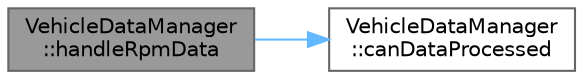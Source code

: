 digraph "VehicleDataManager::handleRpmData"
{
 // LATEX_PDF_SIZE
  bgcolor="transparent";
  edge [fontname=Helvetica,fontsize=10,labelfontname=Helvetica,labelfontsize=10];
  node [fontname=Helvetica,fontsize=10,shape=box,height=0.2,width=0.4];
  rankdir="LR";
  Node1 [id="Node000001",label="VehicleDataManager\l::handleRpmData",height=0.2,width=0.4,color="gray40", fillcolor="grey60", style="filled", fontcolor="black",tooltip=" "];
  Node1 -> Node2 [id="edge1_Node000001_Node000002",color="steelblue1",style="solid",tooltip=" "];
  Node2 [id="Node000002",label="VehicleDataManager\l::canDataProcessed",height=0.2,width=0.4,color="grey40", fillcolor="white", style="filled",URL="$classVehicleDataManager.html#a339ff33005bae04795a23d67fbc42cae",tooltip=" "];
}
